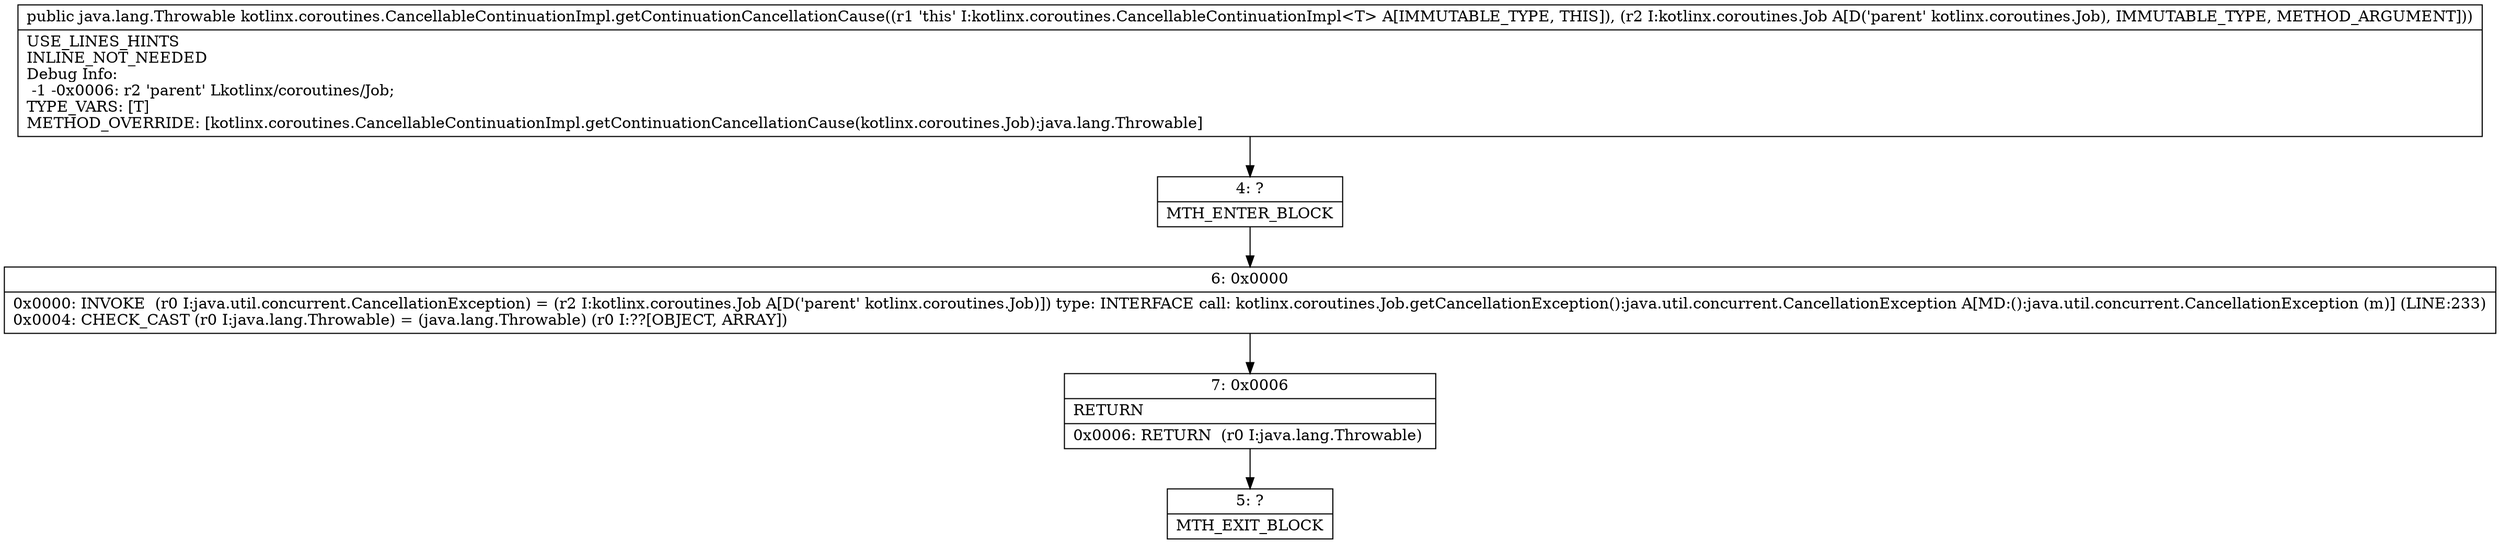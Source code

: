 digraph "CFG forkotlinx.coroutines.CancellableContinuationImpl.getContinuationCancellationCause(Lkotlinx\/coroutines\/Job;)Ljava\/lang\/Throwable;" {
Node_4 [shape=record,label="{4\:\ ?|MTH_ENTER_BLOCK\l}"];
Node_6 [shape=record,label="{6\:\ 0x0000|0x0000: INVOKE  (r0 I:java.util.concurrent.CancellationException) = (r2 I:kotlinx.coroutines.Job A[D('parent' kotlinx.coroutines.Job)]) type: INTERFACE call: kotlinx.coroutines.Job.getCancellationException():java.util.concurrent.CancellationException A[MD:():java.util.concurrent.CancellationException (m)] (LINE:233)\l0x0004: CHECK_CAST (r0 I:java.lang.Throwable) = (java.lang.Throwable) (r0 I:??[OBJECT, ARRAY]) \l}"];
Node_7 [shape=record,label="{7\:\ 0x0006|RETURN\l|0x0006: RETURN  (r0 I:java.lang.Throwable) \l}"];
Node_5 [shape=record,label="{5\:\ ?|MTH_EXIT_BLOCK\l}"];
MethodNode[shape=record,label="{public java.lang.Throwable kotlinx.coroutines.CancellableContinuationImpl.getContinuationCancellationCause((r1 'this' I:kotlinx.coroutines.CancellableContinuationImpl\<T\> A[IMMUTABLE_TYPE, THIS]), (r2 I:kotlinx.coroutines.Job A[D('parent' kotlinx.coroutines.Job), IMMUTABLE_TYPE, METHOD_ARGUMENT]))  | USE_LINES_HINTS\lINLINE_NOT_NEEDED\lDebug Info:\l  \-1 \-0x0006: r2 'parent' Lkotlinx\/coroutines\/Job;\lTYPE_VARS: [T]\lMETHOD_OVERRIDE: [kotlinx.coroutines.CancellableContinuationImpl.getContinuationCancellationCause(kotlinx.coroutines.Job):java.lang.Throwable]\l}"];
MethodNode -> Node_4;Node_4 -> Node_6;
Node_6 -> Node_7;
Node_7 -> Node_5;
}

